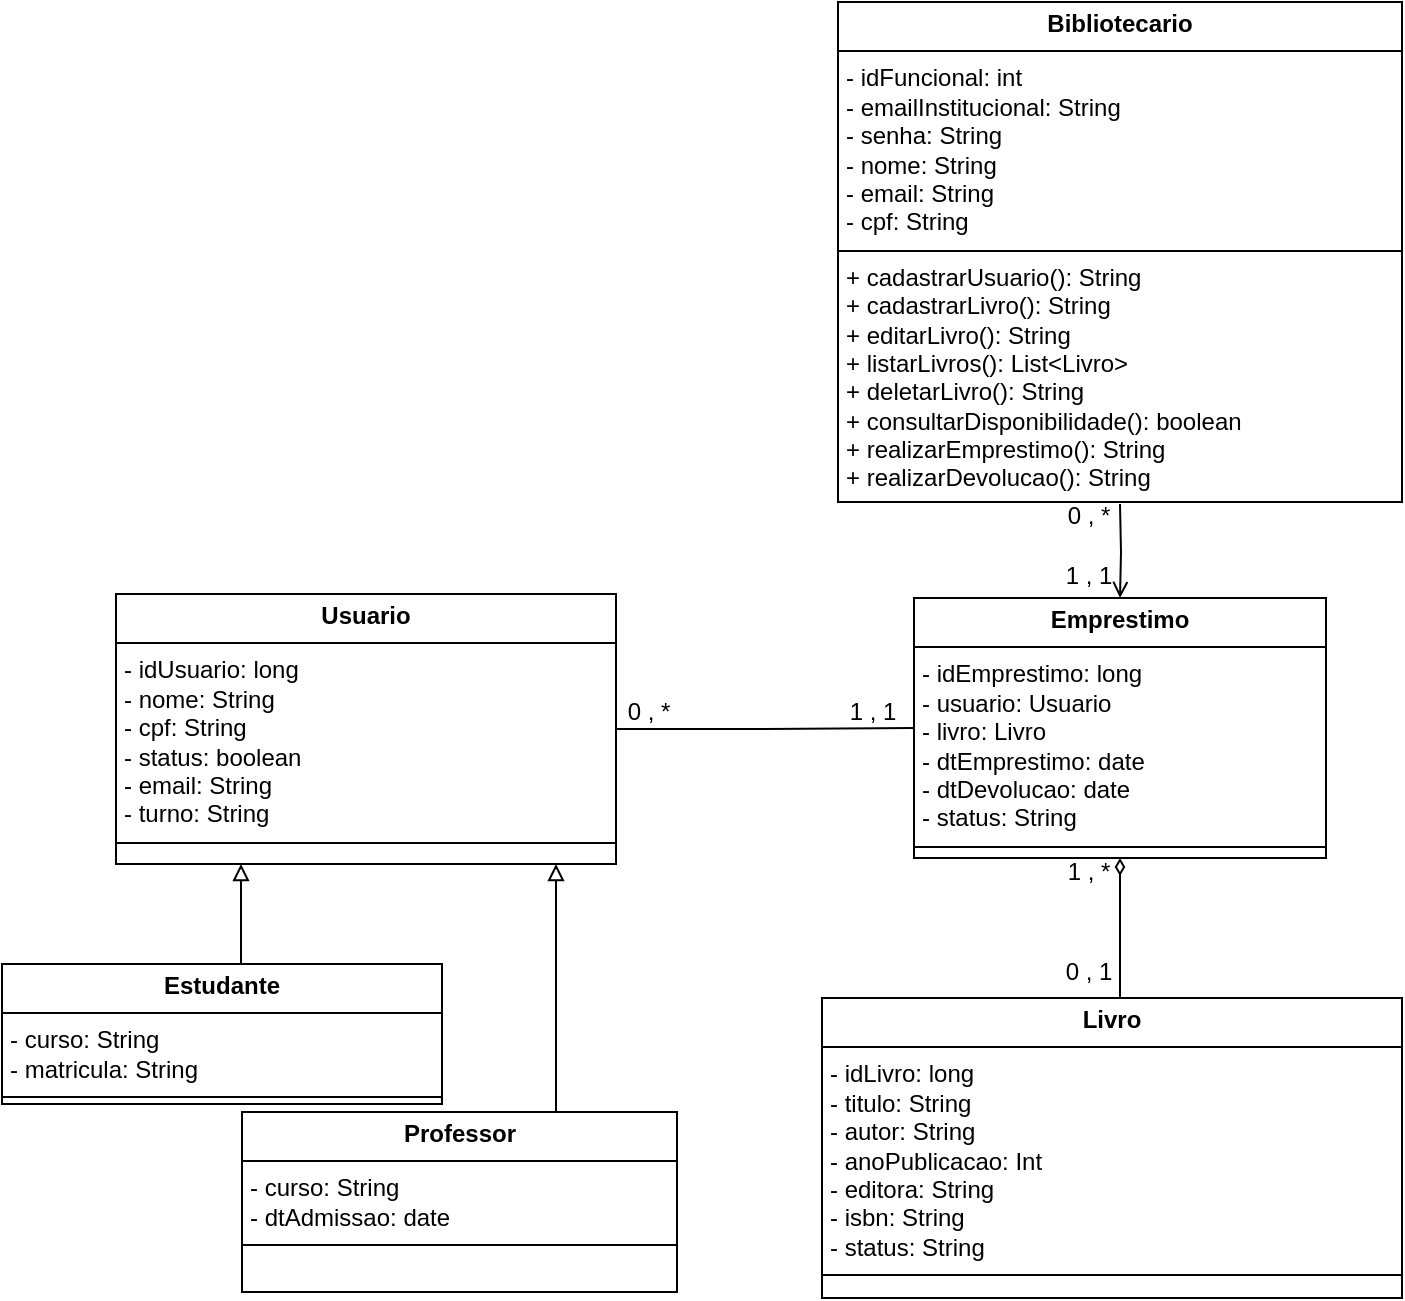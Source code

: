 <mxfile version="27.1.0">
  <diagram id="C5RBs43oDa-KdzZeNtuy" name="Page-1">
    <mxGraphModel dx="1979" dy="1844" grid="1" gridSize="10" guides="1" tooltips="1" connect="1" arrows="1" fold="1" page="1" pageScale="1" pageWidth="827" pageHeight="1169" math="0" shadow="0">
      <root>
        <mxCell id="WIyWlLk6GJQsqaUBKTNV-0" />
        <mxCell id="WIyWlLk6GJQsqaUBKTNV-1" parent="WIyWlLk6GJQsqaUBKTNV-0" />
        <mxCell id="xKJoXCnGpaezWlBMnwCm-3" style="edgeStyle=orthogonalEdgeStyle;rounded=0;orthogonalLoop=1;jettySize=auto;html=1;exitX=1;exitY=0.5;exitDx=0;exitDy=0;entryX=0;entryY=0.5;entryDx=0;entryDy=0;endArrow=none;startFill=0;" edge="1" parent="WIyWlLk6GJQsqaUBKTNV-1" source="pC6D0C0lsLk_jcdAx2yB-10" target="pC6D0C0lsLk_jcdAx2yB-19">
          <mxGeometry relative="1" as="geometry" />
        </mxCell>
        <mxCell id="pC6D0C0lsLk_jcdAx2yB-10" value="&lt;p style=&quot;margin:0px;margin-top:4px;text-align:center;&quot;&gt;&lt;b&gt;Usuario&lt;/b&gt;&lt;/p&gt;&lt;hr size=&quot;1&quot; style=&quot;border-style:solid;&quot;&gt;&lt;p style=&quot;margin:0px;margin-left:4px;&quot;&gt;- idUsuario: long&lt;/p&gt;&lt;p style=&quot;margin:0px;margin-left:4px;&quot;&gt;- nome: String&lt;/p&gt;&lt;p style=&quot;margin:0px;margin-left:4px;&quot;&gt;- cpf: String&lt;/p&gt;&lt;p style=&quot;margin:0px;margin-left:4px;&quot;&gt;- status: boolean&lt;/p&gt;&lt;p style=&quot;margin:0px;margin-left:4px;&quot;&gt;- email: String&lt;/p&gt;&lt;p style=&quot;margin:0px;margin-left:4px;&quot;&gt;&lt;span style=&quot;background-color: transparent; color: light-dark(rgb(0, 0, 0), rgb(255, 255, 255));&quot;&gt;- turno: String&lt;/span&gt;&lt;/p&gt;&lt;hr size=&quot;1&quot; style=&quot;border-style:solid;&quot;&gt;&lt;p style=&quot;margin:0px;margin-left:4px;&quot;&gt;&lt;br&gt;&lt;/p&gt;&lt;div&gt;&lt;br&gt;&lt;/div&gt;" style="verticalAlign=top;align=left;overflow=fill;html=1;whiteSpace=wrap;" parent="WIyWlLk6GJQsqaUBKTNV-1" vertex="1">
          <mxGeometry x="-281" y="176" width="250" height="135" as="geometry" />
        </mxCell>
        <mxCell id="pC6D0C0lsLk_jcdAx2yB-17" style="edgeStyle=orthogonalEdgeStyle;rounded=0;orthogonalLoop=1;jettySize=auto;html=1;endArrow=block;endFill=0;flowAnimation=0;shadow=0;jumpStyle=none;jumpSize=6;entryX=0.88;entryY=1;entryDx=0;entryDy=0;entryPerimeter=0;" parent="WIyWlLk6GJQsqaUBKTNV-1" target="pC6D0C0lsLk_jcdAx2yB-10" edge="1">
          <mxGeometry relative="1" as="geometry">
            <mxPoint x="-61" y="451" as="sourcePoint" />
            <mxPoint x="-73" y="386" as="targetPoint" />
            <Array as="points">
              <mxPoint x="-61" y="456" />
              <mxPoint x="-61" y="456" />
            </Array>
          </mxGeometry>
        </mxCell>
        <mxCell id="pC6D0C0lsLk_jcdAx2yB-11" value="&lt;p style=&quot;margin:0px;margin-top:4px;text-align:center;&quot;&gt;&lt;b&gt;Professor&lt;/b&gt;&lt;/p&gt;&lt;hr size=&quot;1&quot; style=&quot;border-style:solid;&quot;&gt;&lt;p style=&quot;margin:0px;margin-left:4px;&quot;&gt;&lt;span style=&quot;background-color: transparent; color: light-dark(rgb(0, 0, 0), rgb(255, 255, 255));&quot;&gt;- curso: String&lt;/span&gt;&lt;/p&gt;&lt;p style=&quot;margin:0px;margin-left:4px;&quot;&gt;- dtAdmissao: date&lt;span style=&quot;background-color: transparent; color: light-dark(rgb(0, 0, 0), rgb(255, 255, 255));&quot;&gt;&amp;nbsp;&lt;br&gt;&lt;/span&gt;&lt;/p&gt;&lt;hr size=&quot;1&quot; style=&quot;border-style:solid;&quot;&gt;&lt;p style=&quot;margin:0px;margin-left:4px;&quot;&gt;&lt;br&gt;&lt;/p&gt;&lt;div&gt;&lt;br&gt;&lt;/div&gt;&lt;div&gt;&lt;br&gt;&lt;/div&gt;" style="verticalAlign=top;align=left;overflow=fill;html=1;whiteSpace=wrap;" parent="WIyWlLk6GJQsqaUBKTNV-1" vertex="1">
          <mxGeometry x="-218" y="435" width="217.5" height="90" as="geometry" />
        </mxCell>
        <mxCell id="pC6D0C0lsLk_jcdAx2yB-16" style="edgeStyle=orthogonalEdgeStyle;rounded=0;orthogonalLoop=1;jettySize=auto;html=1;entryX=0.25;entryY=1;entryDx=0;entryDy=0;exitX=0.5;exitY=0;exitDx=0;exitDy=0;endArrow=block;endFill=0;" parent="WIyWlLk6GJQsqaUBKTNV-1" source="pC6D0C0lsLk_jcdAx2yB-13" target="pC6D0C0lsLk_jcdAx2yB-10" edge="1">
          <mxGeometry relative="1" as="geometry">
            <Array as="points">
              <mxPoint x="-218" y="406" />
            </Array>
          </mxGeometry>
        </mxCell>
        <mxCell id="pC6D0C0lsLk_jcdAx2yB-13" value="&lt;p style=&quot;margin:0px;margin-top:4px;text-align:center;&quot;&gt;&lt;b&gt;Estudante&lt;/b&gt;&lt;/p&gt;&lt;hr size=&quot;1&quot; style=&quot;border-style:solid;&quot;&gt;&lt;p style=&quot;margin:0px;margin-left:4px;&quot;&gt;&lt;span style=&quot;background-color: transparent; color: light-dark(rgb(0, 0, 0), rgb(255, 255, 255));&quot;&gt;- curso: String&lt;/span&gt;&lt;/p&gt;&lt;p style=&quot;margin:0px;margin-left:4px;&quot;&gt;- matricula: String&lt;br&gt;&lt;/p&gt;&lt;hr size=&quot;1&quot; style=&quot;border-style:solid;&quot;&gt;&lt;p style=&quot;margin: 0px 0px 0px 4px;&quot;&gt;&lt;br&gt;&lt;/p&gt;&lt;div&gt;&lt;br&gt;&lt;/div&gt;&lt;p style=&quot;margin: 0px 0px 0px 4px;&quot;&gt;&lt;br&gt;&lt;/p&gt;&lt;div&gt;&lt;br&gt;&lt;/div&gt;" style="verticalAlign=top;align=left;overflow=fill;html=1;whiteSpace=wrap;" parent="WIyWlLk6GJQsqaUBKTNV-1" vertex="1">
          <mxGeometry x="-338" y="361" width="220" height="70" as="geometry" />
        </mxCell>
        <mxCell id="xKJoXCnGpaezWlBMnwCm-0" style="edgeStyle=orthogonalEdgeStyle;rounded=0;orthogonalLoop=1;jettySize=auto;html=1;entryX=0.5;entryY=0;entryDx=0;entryDy=0;endArrow=open;endFill=0;" edge="1" parent="WIyWlLk6GJQsqaUBKTNV-1" target="pC6D0C0lsLk_jcdAx2yB-19">
          <mxGeometry relative="1" as="geometry">
            <mxPoint x="221" y="131.0" as="sourcePoint" />
          </mxGeometry>
        </mxCell>
        <mxCell id="pC6D0C0lsLk_jcdAx2yB-14" value="&lt;p style=&quot;margin:0px;margin-top:4px;text-align:center;&quot;&gt;&lt;b&gt;Bibliotecario&lt;/b&gt;&lt;/p&gt;&lt;hr size=&quot;1&quot; style=&quot;border-style:solid;&quot;&gt;&lt;p style=&quot;margin:0px;margin-left:4px;&quot;&gt;&lt;span style=&quot;background-color: transparent; color: light-dark(rgb(0, 0, 0), rgb(255, 255, 255));&quot;&gt;- idFuncional: int&lt;/span&gt;&lt;/p&gt;&lt;p style=&quot;margin:0px;margin-left:4px;&quot;&gt;&lt;span style=&quot;background-color: transparent; color: light-dark(rgb(0, 0, 0), rgb(255, 255, 255));&quot;&gt;- emailInstitucional: String&lt;/span&gt;&lt;/p&gt;&lt;p style=&quot;margin:0px;margin-left:4px;&quot;&gt;&lt;span style=&quot;background-color: transparent; color: light-dark(rgb(0, 0, 0), rgb(255, 255, 255));&quot;&gt;- senha: String&lt;br&gt;&lt;/span&gt;&lt;/p&gt;&lt;p style=&quot;margin:0px;margin-left:4px;&quot;&gt;- nome: String&lt;/p&gt;&lt;p style=&quot;margin:0px;margin-left:4px;&quot;&gt;&lt;span style=&quot;background-color: transparent; color: light-dark(rgb(0, 0, 0), rgb(255, 255, 255));&quot;&gt;- email: String&lt;/span&gt;&lt;/p&gt;&lt;p style=&quot;margin:0px;margin-left:4px;&quot;&gt;&lt;span style=&quot;background-color: transparent; color: light-dark(rgb(0, 0, 0), rgb(255, 255, 255));&quot;&gt;- cpf: String&lt;/span&gt;&lt;/p&gt;&lt;hr size=&quot;1&quot; style=&quot;border-style:solid;&quot;&gt;&lt;p style=&quot;margin: 0px 0px 0px 4px;&quot;&gt;+ cadastrarUsuario(): String&lt;/p&gt;&lt;p style=&quot;margin: 0px 0px 0px 4px;&quot;&gt;+ cadastrarLivro(): String&lt;/p&gt;&lt;p style=&quot;margin: 0px 0px 0px 4px;&quot;&gt;+ editarLivro(): String&lt;/p&gt;&lt;p style=&quot;margin: 0px 0px 0px 4px;&quot;&gt;+ listarLivros(): List&amp;lt;Livro&amp;gt;&lt;/p&gt;&lt;p style=&quot;margin: 0px 0px 0px 4px;&quot;&gt;+ deletarLivro(): String&lt;/p&gt;&lt;p style=&quot;margin: 0px 0px 0px 4px;&quot;&gt;+ consultarDisponibilidade(): boolean&lt;/p&gt;&lt;p style=&quot;margin: 0px 0px 0px 4px;&quot;&gt;+ realizarEmprestimo(): String&lt;/p&gt;&lt;p style=&quot;margin: 0px 0px 0px 4px;&quot;&gt;+ realizarDevolucao(): String&lt;/p&gt;" style="verticalAlign=top;align=left;overflow=fill;html=1;whiteSpace=wrap;" parent="WIyWlLk6GJQsqaUBKTNV-1" vertex="1">
          <mxGeometry x="80" y="-120" width="282" height="250" as="geometry" />
        </mxCell>
        <mxCell id="pC6D0C0lsLk_jcdAx2yB-23" style="edgeStyle=orthogonalEdgeStyle;rounded=0;orthogonalLoop=1;jettySize=auto;html=1;endArrow=diamondThin;startFill=0;endFill=0;entryX=0.5;entryY=1;entryDx=0;entryDy=0;" parent="WIyWlLk6GJQsqaUBKTNV-1" source="pC6D0C0lsLk_jcdAx2yB-20" target="pC6D0C0lsLk_jcdAx2yB-19" edge="1">
          <mxGeometry relative="1" as="geometry">
            <Array as="points">
              <mxPoint x="221" y="448" />
              <mxPoint x="221" y="448" />
            </Array>
          </mxGeometry>
        </mxCell>
        <mxCell id="pC6D0C0lsLk_jcdAx2yB-19" value="&lt;p style=&quot;margin:0px;margin-top:4px;text-align:center;&quot;&gt;&lt;b&gt;Emprestimo&lt;/b&gt;&lt;/p&gt;&lt;hr size=&quot;1&quot; style=&quot;border-style:solid;&quot;&gt;&lt;p style=&quot;margin:0px;margin-left:4px;&quot;&gt;- idEmprestimo: long&lt;/p&gt;&lt;p style=&quot;margin:0px;margin-left:4px;&quot;&gt;- usuario: Usuario&lt;/p&gt;&lt;p style=&quot;margin:0px;margin-left:4px;&quot;&gt;- livro: Livro&lt;/p&gt;&lt;p style=&quot;margin:0px;margin-left:4px;&quot;&gt;- dtEmprestimo: date&lt;/p&gt;&lt;p style=&quot;margin:0px;margin-left:4px;&quot;&gt;- dtDevolucao: date&lt;/p&gt;&lt;p style=&quot;margin:0px;margin-left:4px;&quot;&gt;- status: String&lt;/p&gt;&lt;hr size=&quot;1&quot; style=&quot;border-style:solid;&quot;&gt;&lt;p style=&quot;margin:0px;margin-left:4px;&quot;&gt;&lt;br&gt;&lt;/p&gt;" style="verticalAlign=top;align=left;overflow=fill;html=1;whiteSpace=wrap;" parent="WIyWlLk6GJQsqaUBKTNV-1" vertex="1">
          <mxGeometry x="118" y="178" width="206" height="130" as="geometry" />
        </mxCell>
        <mxCell id="pC6D0C0lsLk_jcdAx2yB-20" value="&lt;p style=&quot;margin:0px;margin-top:4px;text-align:center;&quot;&gt;&lt;b&gt;Livro&lt;/b&gt;&lt;/p&gt;&lt;hr size=&quot;1&quot; style=&quot;border-style:solid;&quot;&gt;&lt;p style=&quot;margin:0px;margin-left:4px;&quot;&gt;- idLivro: long&lt;/p&gt;&lt;p style=&quot;margin:0px;margin-left:4px;&quot;&gt;- titulo: String&lt;/p&gt;&lt;p style=&quot;margin:0px;margin-left:4px;&quot;&gt;- autor: String&lt;/p&gt;&lt;p style=&quot;margin:0px;margin-left:4px;&quot;&gt;&lt;span style=&quot;background-color: transparent; color: light-dark(rgb(0, 0, 0), rgb(255, 255, 255));&quot;&gt;- anoPublicacao: Int&lt;/span&gt;&lt;/p&gt;&lt;p style=&quot;margin:0px;margin-left:4px;&quot;&gt;&lt;span style=&quot;background-color: transparent; color: light-dark(rgb(0, 0, 0), rgb(255, 255, 255));&quot;&gt;- editora: String&lt;/span&gt;&lt;/p&gt;&lt;p style=&quot;margin:0px;margin-left:4px;&quot;&gt;&lt;span style=&quot;background-color: transparent; color: light-dark(rgb(0, 0, 0), rgb(255, 255, 255));&quot;&gt;- isbn: String&lt;/span&gt;&lt;/p&gt;&lt;p style=&quot;margin:0px;margin-left:4px;&quot;&gt;- status: String&lt;/p&gt;&lt;hr size=&quot;1&quot; style=&quot;border-style:solid;&quot;&gt;&lt;p style=&quot;margin:0px;margin-left:4px;&quot;&gt;&lt;br&gt;&lt;/p&gt;" style="verticalAlign=top;align=left;overflow=fill;html=1;whiteSpace=wrap;" parent="WIyWlLk6GJQsqaUBKTNV-1" vertex="1">
          <mxGeometry x="72" y="378" width="290" height="150" as="geometry" />
        </mxCell>
        <mxCell id="xKJoXCnGpaezWlBMnwCm-4" value="0 , *" style="text;html=1;align=center;verticalAlign=middle;resizable=0;points=[];autosize=1;strokeColor=none;fillColor=none;" vertex="1" parent="WIyWlLk6GJQsqaUBKTNV-1">
          <mxGeometry x="185" y="122" width="40" height="30" as="geometry" />
        </mxCell>
        <mxCell id="xKJoXCnGpaezWlBMnwCm-5" value="1 , 1" style="text;html=1;align=center;verticalAlign=middle;resizable=0;points=[];autosize=1;strokeColor=none;fillColor=none;" vertex="1" parent="WIyWlLk6GJQsqaUBKTNV-1">
          <mxGeometry x="180" y="152" width="50" height="30" as="geometry" />
        </mxCell>
        <mxCell id="xKJoXCnGpaezWlBMnwCm-6" value="1 , *" style="text;html=1;align=center;verticalAlign=middle;resizable=0;points=[];autosize=1;strokeColor=none;fillColor=none;" vertex="1" parent="WIyWlLk6GJQsqaUBKTNV-1">
          <mxGeometry x="185" y="300" width="40" height="30" as="geometry" />
        </mxCell>
        <mxCell id="xKJoXCnGpaezWlBMnwCm-7" value="0 , 1" style="text;html=1;align=center;verticalAlign=middle;resizable=0;points=[];autosize=1;strokeColor=none;fillColor=none;" vertex="1" parent="WIyWlLk6GJQsqaUBKTNV-1">
          <mxGeometry x="180" y="350" width="50" height="30" as="geometry" />
        </mxCell>
        <mxCell id="xKJoXCnGpaezWlBMnwCm-8" value="0 , *" style="text;html=1;align=center;verticalAlign=middle;resizable=0;points=[];autosize=1;strokeColor=none;fillColor=none;" vertex="1" parent="WIyWlLk6GJQsqaUBKTNV-1">
          <mxGeometry x="-35" y="220" width="40" height="30" as="geometry" />
        </mxCell>
        <mxCell id="xKJoXCnGpaezWlBMnwCm-9" value="1 , 1" style="text;html=1;align=center;verticalAlign=middle;resizable=0;points=[];autosize=1;strokeColor=none;fillColor=none;" vertex="1" parent="WIyWlLk6GJQsqaUBKTNV-1">
          <mxGeometry x="72" y="220" width="50" height="30" as="geometry" />
        </mxCell>
      </root>
    </mxGraphModel>
  </diagram>
</mxfile>
